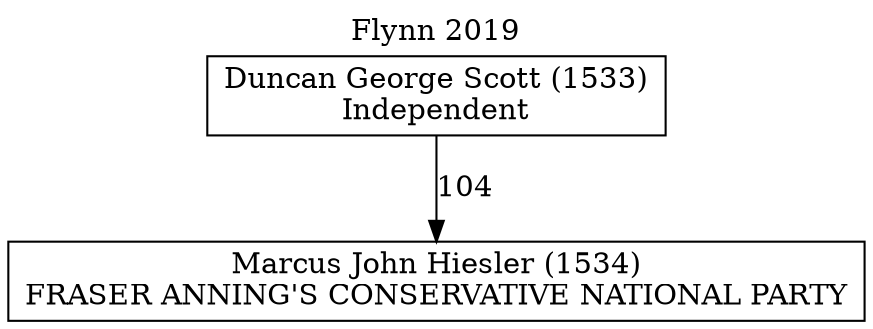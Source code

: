 // House preference flow
digraph "Marcus John Hiesler (1534)_Flynn_2019" {
	graph [label="Flynn 2019" labelloc=t mclimit=10]
	node [shape=box]
	"Marcus John Hiesler (1534)" [label="Marcus John Hiesler (1534)
FRASER ANNING'S CONSERVATIVE NATIONAL PARTY"]
	"Duncan George Scott (1533)" [label="Duncan George Scott (1533)
Independent"]
	"Duncan George Scott (1533)" -> "Marcus John Hiesler (1534)" [label=104]
}
